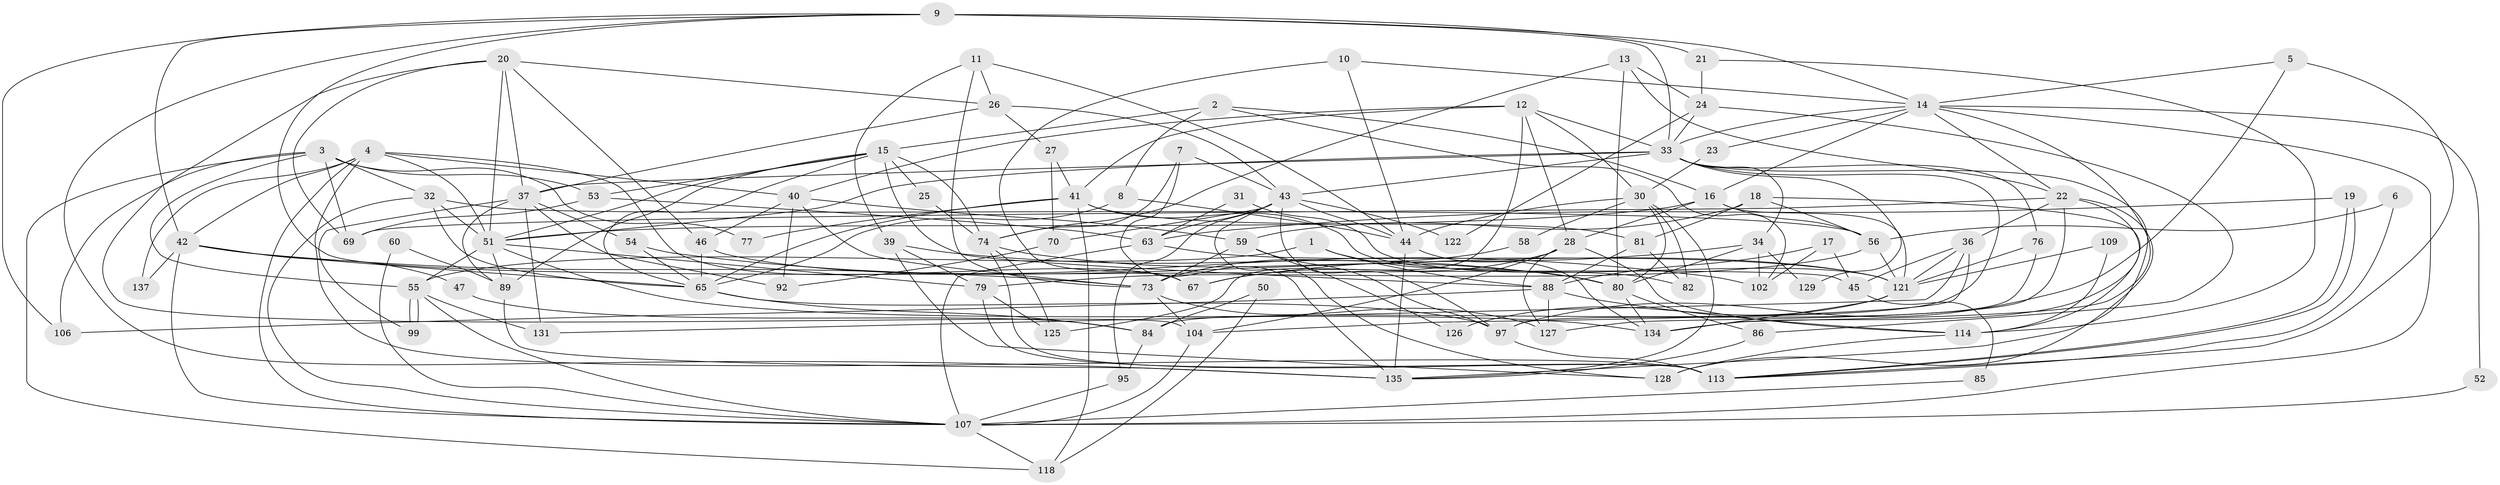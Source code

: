 // Generated by graph-tools (version 1.1) at 2025/52/02/27/25 19:52:07]
// undirected, 95 vertices, 229 edges
graph export_dot {
graph [start="1"]
  node [color=gray90,style=filled];
  1;
  2;
  3 [super="+94"];
  4 [super="+29"];
  5;
  6;
  7;
  8;
  9 [super="+110"];
  10;
  11;
  12 [super="+71"];
  13 [super="+68"];
  14 [super="+38"];
  15 [super="+101"];
  16 [super="+117"];
  17;
  18;
  19;
  20 [super="+91"];
  21;
  22 [super="+62"];
  23;
  24;
  25;
  26;
  27;
  28 [super="+35"];
  30 [super="+78"];
  31;
  32 [super="+96"];
  33 [super="+61"];
  34 [super="+116"];
  36 [super="+57"];
  37 [super="+48"];
  39;
  40 [super="+132"];
  41 [super="+87"];
  42 [super="+64"];
  43 [super="+72"];
  44 [super="+49"];
  45;
  46 [super="+90"];
  47;
  50;
  51 [super="+111"];
  52;
  53;
  54;
  55 [super="+75"];
  56 [super="+83"];
  58;
  59;
  60;
  63 [super="+98"];
  65 [super="+66"];
  67;
  69 [super="+108"];
  70;
  73 [super="+100"];
  74 [super="+124"];
  76;
  77;
  79 [super="+115"];
  80 [super="+93"];
  81;
  82;
  84;
  85;
  86 [super="+123"];
  88 [super="+120"];
  89 [super="+119"];
  92;
  95 [super="+105"];
  97 [super="+103"];
  99;
  102;
  104;
  106;
  107 [super="+112"];
  109;
  113 [super="+130"];
  114 [super="+139"];
  118;
  121 [super="+138"];
  122;
  125;
  126;
  127;
  128 [super="+133"];
  129;
  131;
  134 [super="+136"];
  135;
  137;
  1 -- 88;
  1 -- 80;
  1 -- 55;
  2 -- 8;
  2 -- 15;
  2 -- 102;
  2 -- 16;
  3 -- 53;
  3 -- 77;
  3 -- 106;
  3 -- 118;
  3 -- 55;
  3 -- 32;
  3 -- 69;
  4 -- 51;
  4 -- 107;
  4 -- 67;
  4 -- 137;
  4 -- 42;
  4 -- 113;
  4 -- 40;
  5 -- 113;
  5 -- 14;
  5 -- 97;
  6 -- 113;
  6 -- 56;
  7 -- 135;
  7 -- 43;
  7 -- 74;
  8 -- 44;
  8 -- 65;
  9 -- 14;
  9 -- 21;
  9 -- 45;
  9 -- 33 [weight=2];
  9 -- 135;
  9 -- 106;
  9 -- 42;
  10 -- 14;
  10 -- 44;
  10 -- 67;
  11 -- 44;
  11 -- 39;
  11 -- 26;
  11 -- 73;
  12 -- 125;
  12 -- 28;
  12 -- 33;
  12 -- 41;
  12 -- 30;
  12 -- 40;
  13 -- 24;
  13 -- 22;
  13 -- 80;
  13 -- 74;
  14 -- 52;
  14 -- 16;
  14 -- 33;
  14 -- 22;
  14 -- 23;
  14 -- 107;
  14 -- 134;
  15 -- 25;
  15 -- 53;
  15 -- 88;
  15 -- 89;
  15 -- 74;
  15 -- 65;
  15 -- 51;
  16 -- 121;
  16 -- 28;
  16 -- 56;
  16 -- 51;
  17 -- 45;
  17 -- 102;
  17 -- 88;
  18 -- 81;
  18 -- 114;
  18 -- 59;
  18 -- 56;
  19 -- 113;
  19 -- 113;
  19 -- 63;
  20 -- 69;
  20 -- 37;
  20 -- 104;
  20 -- 26;
  20 -- 51;
  20 -- 46;
  21 -- 24;
  21 -- 114;
  22 -- 134;
  22 -- 36;
  22 -- 127;
  22 -- 128;
  22 -- 69;
  23 -- 30;
  24 -- 86;
  24 -- 122;
  24 -- 33;
  25 -- 74;
  26 -- 43;
  26 -- 27;
  26 -- 37;
  27 -- 70;
  27 -- 41;
  28 -- 104;
  28 -- 67;
  28 -- 127;
  28 -- 114;
  30 -- 135;
  30 -- 58;
  30 -- 82;
  30 -- 80;
  30 -- 44;
  31 -- 121;
  31 -- 63;
  32 -- 107;
  32 -- 56;
  32 -- 51;
  32 -- 65;
  33 -- 51;
  33 -- 84;
  33 -- 129;
  33 -- 37;
  33 -- 135;
  33 -- 43;
  33 -- 76;
  33 -- 34;
  34 -- 102;
  34 -- 67;
  34 -- 80;
  34 -- 129;
  36 -- 131;
  36 -- 104;
  36 -- 45;
  36 -- 121;
  37 -- 92;
  37 -- 99;
  37 -- 131;
  37 -- 54;
  37 -- 89;
  39 -- 80;
  39 -- 128;
  39 -- 79;
  40 -- 92;
  40 -- 73;
  40 -- 59;
  40 -- 46;
  41 -- 65;
  41 -- 77;
  41 -- 81;
  41 -- 82;
  41 -- 118;
  42 -- 73;
  42 -- 47;
  42 -- 137;
  42 -- 107;
  42 -- 65;
  43 -- 70;
  43 -- 122;
  43 -- 128;
  43 -- 95 [weight=2];
  43 -- 44;
  43 -- 63;
  43 -- 97;
  44 -- 135;
  44 -- 134;
  45 -- 85;
  46 -- 121;
  46 -- 65;
  47 -- 84;
  50 -- 118;
  50 -- 84;
  51 -- 89;
  51 -- 55 [weight=2];
  51 -- 79;
  51 -- 134;
  52 -- 107;
  53 -- 63;
  53 -- 69;
  54 -- 65;
  54 -- 102;
  55 -- 99;
  55 -- 99;
  55 -- 131;
  55 -- 107;
  56 -- 121;
  56 -- 79;
  58 -- 73;
  59 -- 97;
  59 -- 126;
  59 -- 73;
  60 -- 107;
  60 -- 89;
  63 -- 121;
  63 -- 107;
  65 -- 84;
  65 -- 97;
  70 -- 92;
  73 -- 127;
  73 -- 104;
  74 -- 113;
  74 -- 80;
  74 -- 125;
  76 -- 121;
  76 -- 97;
  79 -- 113;
  79 -- 125;
  80 -- 86;
  80 -- 134;
  81 -- 82;
  81 -- 88;
  84 -- 95;
  85 -- 107;
  86 -- 135;
  88 -- 106;
  88 -- 127;
  88 -- 114;
  89 -- 135;
  95 -- 107;
  97 -- 113;
  104 -- 107;
  107 -- 118;
  109 -- 121;
  109 -- 114;
  114 -- 128;
  121 -- 126;
  121 -- 134;
}
